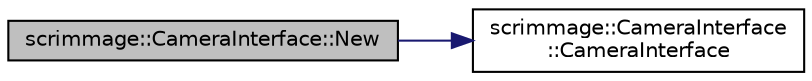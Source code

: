 digraph "scrimmage::CameraInterface::New"
{
 // LATEX_PDF_SIZE
  edge [fontname="Helvetica",fontsize="10",labelfontname="Helvetica",labelfontsize="10"];
  node [fontname="Helvetica",fontsize="10",shape=record];
  rankdir="LR";
  Node1 [label="scrimmage::CameraInterface::New",height=0.2,width=0.4,color="black", fillcolor="grey75", style="filled", fontcolor="black",tooltip=" "];
  Node1 -> Node2 [color="midnightblue",fontsize="10",style="solid",fontname="Helvetica"];
  Node2 [label="scrimmage::CameraInterface\l::CameraInterface",height=0.2,width=0.4,color="black", fillcolor="white", style="filled",URL="$classscrimmage_1_1CameraInterface.html#a7707b9960404da56b7f633bc12c7669b",tooltip=" "];
}
